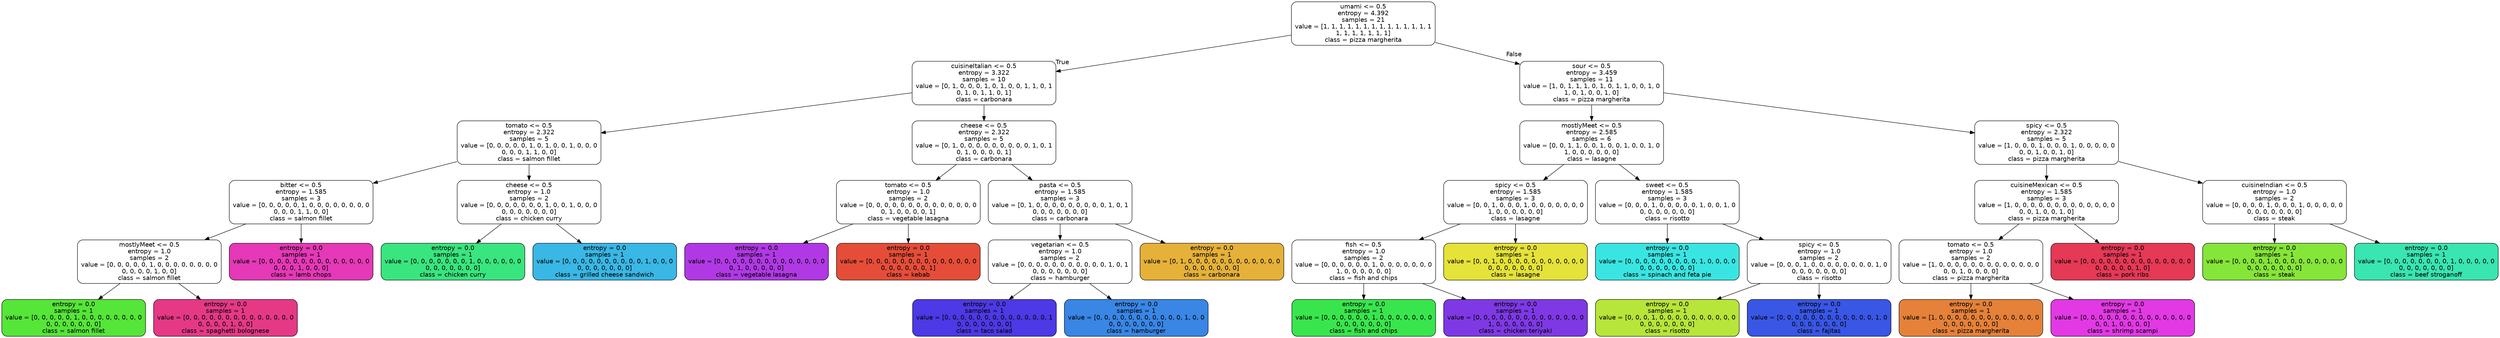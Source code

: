 digraph Tree {
node [shape=box, style="filled, rounded", color="black", fontname="helvetica"] ;
edge [fontname="helvetica"] ;
0 [label="umami <= 0.5\nentropy = 4.392\nsamples = 21\nvalue = [1, 1, 1, 1, 1, 1, 1, 1, 1, 1, 1, 1, 1, 1\n1, 1, 1, 1, 1, 1, 1]\nclass = pizza margherita", fillcolor="#ffffff"] ;
1 [label="cuisineItalian <= 0.5\nentropy = 3.322\nsamples = 10\nvalue = [0, 1, 0, 0, 0, 1, 0, 1, 0, 0, 1, 1, 0, 1\n0, 1, 0, 1, 1, 0, 1]\nclass = carbonara", fillcolor="#ffffff"] ;
0 -> 1 [labeldistance=2.5, labelangle=45, headlabel="True"] ;
2 [label="tomato <= 0.5\nentropy = 2.322\nsamples = 5\nvalue = [0, 0, 0, 0, 0, 1, 0, 1, 0, 0, 1, 0, 0, 0\n0, 0, 0, 1, 1, 0, 0]\nclass = salmon fillet", fillcolor="#ffffff"] ;
1 -> 2 ;
3 [label="bitter <= 0.5\nentropy = 1.585\nsamples = 3\nvalue = [0, 0, 0, 0, 0, 1, 0, 0, 0, 0, 0, 0, 0, 0\n0, 0, 0, 1, 1, 0, 0]\nclass = salmon fillet", fillcolor="#ffffff"] ;
2 -> 3 ;
4 [label="mostlyMeet <= 0.5\nentropy = 1.0\nsamples = 2\nvalue = [0, 0, 0, 0, 0, 1, 0, 0, 0, 0, 0, 0, 0, 0\n0, 0, 0, 0, 1, 0, 0]\nclass = salmon fillet", fillcolor="#ffffff"] ;
3 -> 4 ;
5 [label="entropy = 0.0\nsamples = 1\nvalue = [0, 0, 0, 0, 0, 1, 0, 0, 0, 0, 0, 0, 0, 0\n0, 0, 0, 0, 0, 0, 0]\nclass = salmon fillet", fillcolor="#56e539"] ;
4 -> 5 ;
6 [label="entropy = 0.0\nsamples = 1\nvalue = [0, 0, 0, 0, 0, 0, 0, 0, 0, 0, 0, 0, 0, 0\n0, 0, 0, 0, 1, 0, 0]\nclass = spaghetti bolognese", fillcolor="#e53986"] ;
4 -> 6 ;
7 [label="entropy = 0.0\nsamples = 1\nvalue = [0, 0, 0, 0, 0, 0, 0, 0, 0, 0, 0, 0, 0, 0\n0, 0, 0, 1, 0, 0, 0]\nclass = lamb chops", fillcolor="#e539b7"] ;
3 -> 7 ;
8 [label="cheese <= 0.5\nentropy = 1.0\nsamples = 2\nvalue = [0, 0, 0, 0, 0, 0, 0, 1, 0, 0, 1, 0, 0, 0\n0, 0, 0, 0, 0, 0, 0]\nclass = chicken curry", fillcolor="#ffffff"] ;
2 -> 8 ;
9 [label="entropy = 0.0\nsamples = 1\nvalue = [0, 0, 0, 0, 0, 0, 0, 1, 0, 0, 0, 0, 0, 0\n0, 0, 0, 0, 0, 0, 0]\nclass = chicken curry", fillcolor="#39e57e"] ;
8 -> 9 ;
10 [label="entropy = 0.0\nsamples = 1\nvalue = [0, 0, 0, 0, 0, 0, 0, 0, 0, 0, 1, 0, 0, 0\n0, 0, 0, 0, 0, 0, 0]\nclass = grilled cheese sandwich", fillcolor="#39b7e5"] ;
8 -> 10 ;
11 [label="cheese <= 0.5\nentropy = 2.322\nsamples = 5\nvalue = [0, 1, 0, 0, 0, 0, 0, 0, 0, 0, 0, 1, 0, 1\n0, 1, 0, 0, 0, 0, 1]\nclass = carbonara", fillcolor="#ffffff"] ;
1 -> 11 ;
12 [label="tomato <= 0.5\nentropy = 1.0\nsamples = 2\nvalue = [0, 0, 0, 0, 0, 0, 0, 0, 0, 0, 0, 0, 0, 0\n0, 1, 0, 0, 0, 0, 1]\nclass = vegetable lasagna", fillcolor="#ffffff"] ;
11 -> 12 ;
13 [label="entropy = 0.0\nsamples = 1\nvalue = [0, 0, 0, 0, 0, 0, 0, 0, 0, 0, 0, 0, 0, 0\n0, 1, 0, 0, 0, 0, 0]\nclass = vegetable lasagna", fillcolor="#b139e5"] ;
12 -> 13 ;
14 [label="entropy = 0.0\nsamples = 1\nvalue = [0, 0, 0, 0, 0, 0, 0, 0, 0, 0, 0, 0, 0, 0\n0, 0, 0, 0, 0, 0, 1]\nclass = kebab", fillcolor="#e54d39"] ;
12 -> 14 ;
15 [label="pasta <= 0.5\nentropy = 1.585\nsamples = 3\nvalue = [0, 1, 0, 0, 0, 0, 0, 0, 0, 0, 0, 1, 0, 1\n0, 0, 0, 0, 0, 0, 0]\nclass = carbonara", fillcolor="#ffffff"] ;
11 -> 15 ;
16 [label="vegetarian <= 0.5\nentropy = 1.0\nsamples = 2\nvalue = [0, 0, 0, 0, 0, 0, 0, 0, 0, 0, 0, 1, 0, 1\n0, 0, 0, 0, 0, 0, 0]\nclass = hamburger", fillcolor="#ffffff"] ;
15 -> 16 ;
17 [label="entropy = 0.0\nsamples = 1\nvalue = [0, 0, 0, 0, 0, 0, 0, 0, 0, 0, 0, 0, 0, 1\n0, 0, 0, 0, 0, 0, 0]\nclass = taco salad", fillcolor="#4d39e5"] ;
16 -> 17 ;
18 [label="entropy = 0.0\nsamples = 1\nvalue = [0, 0, 0, 0, 0, 0, 0, 0, 0, 0, 0, 1, 0, 0\n0, 0, 0, 0, 0, 0, 0]\nclass = hamburger", fillcolor="#3986e5"] ;
16 -> 18 ;
19 [label="entropy = 0.0\nsamples = 1\nvalue = [0, 1, 0, 0, 0, 0, 0, 0, 0, 0, 0, 0, 0, 0\n0, 0, 0, 0, 0, 0, 0]\nclass = carbonara", fillcolor="#e5b139"] ;
15 -> 19 ;
20 [label="sour <= 0.5\nentropy = 3.459\nsamples = 11\nvalue = [1, 0, 1, 1, 1, 0, 1, 0, 1, 1, 0, 0, 1, 0\n1, 0, 1, 0, 0, 1, 0]\nclass = pizza margherita", fillcolor="#ffffff"] ;
0 -> 20 [labeldistance=2.5, labelangle=-45, headlabel="False"] ;
21 [label="mostlyMeet <= 0.5\nentropy = 2.585\nsamples = 6\nvalue = [0, 0, 1, 1, 0, 0, 1, 0, 0, 1, 0, 0, 1, 0\n1, 0, 0, 0, 0, 0, 0]\nclass = lasagne", fillcolor="#ffffff"] ;
20 -> 21 ;
22 [label="spicy <= 0.5\nentropy = 1.585\nsamples = 3\nvalue = [0, 0, 1, 0, 0, 0, 1, 0, 0, 0, 0, 0, 0, 0\n1, 0, 0, 0, 0, 0, 0]\nclass = lasagne", fillcolor="#ffffff"] ;
21 -> 22 ;
23 [label="fish <= 0.5\nentropy = 1.0\nsamples = 2\nvalue = [0, 0, 0, 0, 0, 0, 1, 0, 0, 0, 0, 0, 0, 0\n1, 0, 0, 0, 0, 0, 0]\nclass = fish and chips", fillcolor="#ffffff"] ;
22 -> 23 ;
24 [label="entropy = 0.0\nsamples = 1\nvalue = [0, 0, 0, 0, 0, 0, 1, 0, 0, 0, 0, 0, 0, 0\n0, 0, 0, 0, 0, 0, 0]\nclass = fish and chips", fillcolor="#39e54d"] ;
23 -> 24 ;
25 [label="entropy = 0.0\nsamples = 1\nvalue = [0, 0, 0, 0, 0, 0, 0, 0, 0, 0, 0, 0, 0, 0\n1, 0, 0, 0, 0, 0, 0]\nclass = chicken teriyaki", fillcolor="#7e39e5"] ;
23 -> 25 ;
26 [label="entropy = 0.0\nsamples = 1\nvalue = [0, 0, 1, 0, 0, 0, 0, 0, 0, 0, 0, 0, 0, 0\n0, 0, 0, 0, 0, 0, 0]\nclass = lasagne", fillcolor="#e5e239"] ;
22 -> 26 ;
27 [label="sweet <= 0.5\nentropy = 1.585\nsamples = 3\nvalue = [0, 0, 0, 1, 0, 0, 0, 0, 0, 1, 0, 0, 1, 0\n0, 0, 0, 0, 0, 0, 0]\nclass = risotto", fillcolor="#ffffff"] ;
21 -> 27 ;
28 [label="entropy = 0.0\nsamples = 1\nvalue = [0, 0, 0, 0, 0, 0, 0, 0, 0, 1, 0, 0, 0, 0\n0, 0, 0, 0, 0, 0, 0]\nclass = spinach and feta pie", fillcolor="#39e5e2"] ;
27 -> 28 ;
29 [label="spicy <= 0.5\nentropy = 1.0\nsamples = 2\nvalue = [0, 0, 0, 1, 0, 0, 0, 0, 0, 0, 0, 0, 1, 0\n0, 0, 0, 0, 0, 0, 0]\nclass = risotto", fillcolor="#ffffff"] ;
27 -> 29 ;
30 [label="entropy = 0.0\nsamples = 1\nvalue = [0, 0, 0, 1, 0, 0, 0, 0, 0, 0, 0, 0, 0, 0\n0, 0, 0, 0, 0, 0, 0]\nclass = risotto", fillcolor="#b7e539"] ;
29 -> 30 ;
31 [label="entropy = 0.0\nsamples = 1\nvalue = [0, 0, 0, 0, 0, 0, 0, 0, 0, 0, 0, 0, 1, 0\n0, 0, 0, 0, 0, 0, 0]\nclass = fajitas", fillcolor="#3956e5"] ;
29 -> 31 ;
32 [label="spicy <= 0.5\nentropy = 2.322\nsamples = 5\nvalue = [1, 0, 0, 0, 1, 0, 0, 0, 1, 0, 0, 0, 0, 0\n0, 0, 1, 0, 0, 1, 0]\nclass = pizza margherita", fillcolor="#ffffff"] ;
20 -> 32 ;
33 [label="cuisineMexican <= 0.5\nentropy = 1.585\nsamples = 3\nvalue = [1, 0, 0, 0, 0, 0, 0, 0, 0, 0, 0, 0, 0, 0\n0, 0, 1, 0, 0, 1, 0]\nclass = pizza margherita", fillcolor="#ffffff"] ;
32 -> 33 ;
34 [label="tomato <= 0.5\nentropy = 1.0\nsamples = 2\nvalue = [1, 0, 0, 0, 0, 0, 0, 0, 0, 0, 0, 0, 0, 0\n0, 0, 1, 0, 0, 0, 0]\nclass = pizza margherita", fillcolor="#ffffff"] ;
33 -> 34 ;
35 [label="entropy = 0.0\nsamples = 1\nvalue = [1, 0, 0, 0, 0, 0, 0, 0, 0, 0, 0, 0, 0, 0\n0, 0, 0, 0, 0, 0, 0]\nclass = pizza margherita", fillcolor="#e58139"] ;
34 -> 35 ;
36 [label="entropy = 0.0\nsamples = 1\nvalue = [0, 0, 0, 0, 0, 0, 0, 0, 0, 0, 0, 0, 0, 0\n0, 0, 1, 0, 0, 0, 0]\nclass = shrimp scampi", fillcolor="#e239e5"] ;
34 -> 36 ;
37 [label="entropy = 0.0\nsamples = 1\nvalue = [0, 0, 0, 0, 0, 0, 0, 0, 0, 0, 0, 0, 0, 0\n0, 0, 0, 0, 0, 1, 0]\nclass = pork ribs", fillcolor="#e53956"] ;
33 -> 37 ;
38 [label="cuisineIndian <= 0.5\nentropy = 1.0\nsamples = 2\nvalue = [0, 0, 0, 0, 1, 0, 0, 0, 1, 0, 0, 0, 0, 0\n0, 0, 0, 0, 0, 0, 0]\nclass = steak", fillcolor="#ffffff"] ;
32 -> 38 ;
39 [label="entropy = 0.0\nsamples = 1\nvalue = [0, 0, 0, 0, 1, 0, 0, 0, 0, 0, 0, 0, 0, 0\n0, 0, 0, 0, 0, 0, 0]\nclass = steak", fillcolor="#86e539"] ;
38 -> 39 ;
40 [label="entropy = 0.0\nsamples = 1\nvalue = [0, 0, 0, 0, 0, 0, 0, 0, 1, 0, 0, 0, 0, 0\n0, 0, 0, 0, 0, 0, 0]\nclass = beef stroganoff", fillcolor="#39e5b1"] ;
38 -> 40 ;
}